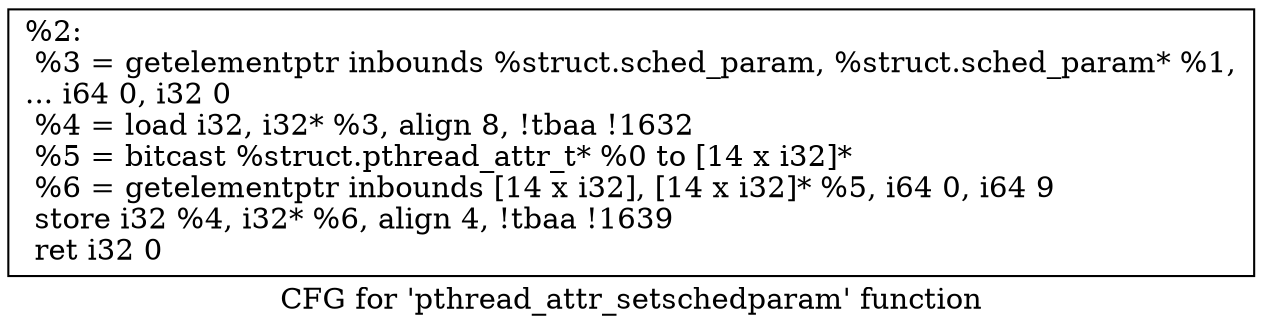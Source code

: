 digraph "CFG for 'pthread_attr_setschedparam' function" {
	label="CFG for 'pthread_attr_setschedparam' function";

	Node0x1d97690 [shape=record,label="{%2:\l  %3 = getelementptr inbounds %struct.sched_param, %struct.sched_param* %1,\l... i64 0, i32 0\l  %4 = load i32, i32* %3, align 8, !tbaa !1632\l  %5 = bitcast %struct.pthread_attr_t* %0 to [14 x i32]*\l  %6 = getelementptr inbounds [14 x i32], [14 x i32]* %5, i64 0, i64 9\l  store i32 %4, i32* %6, align 4, !tbaa !1639\l  ret i32 0\l}"];
}

